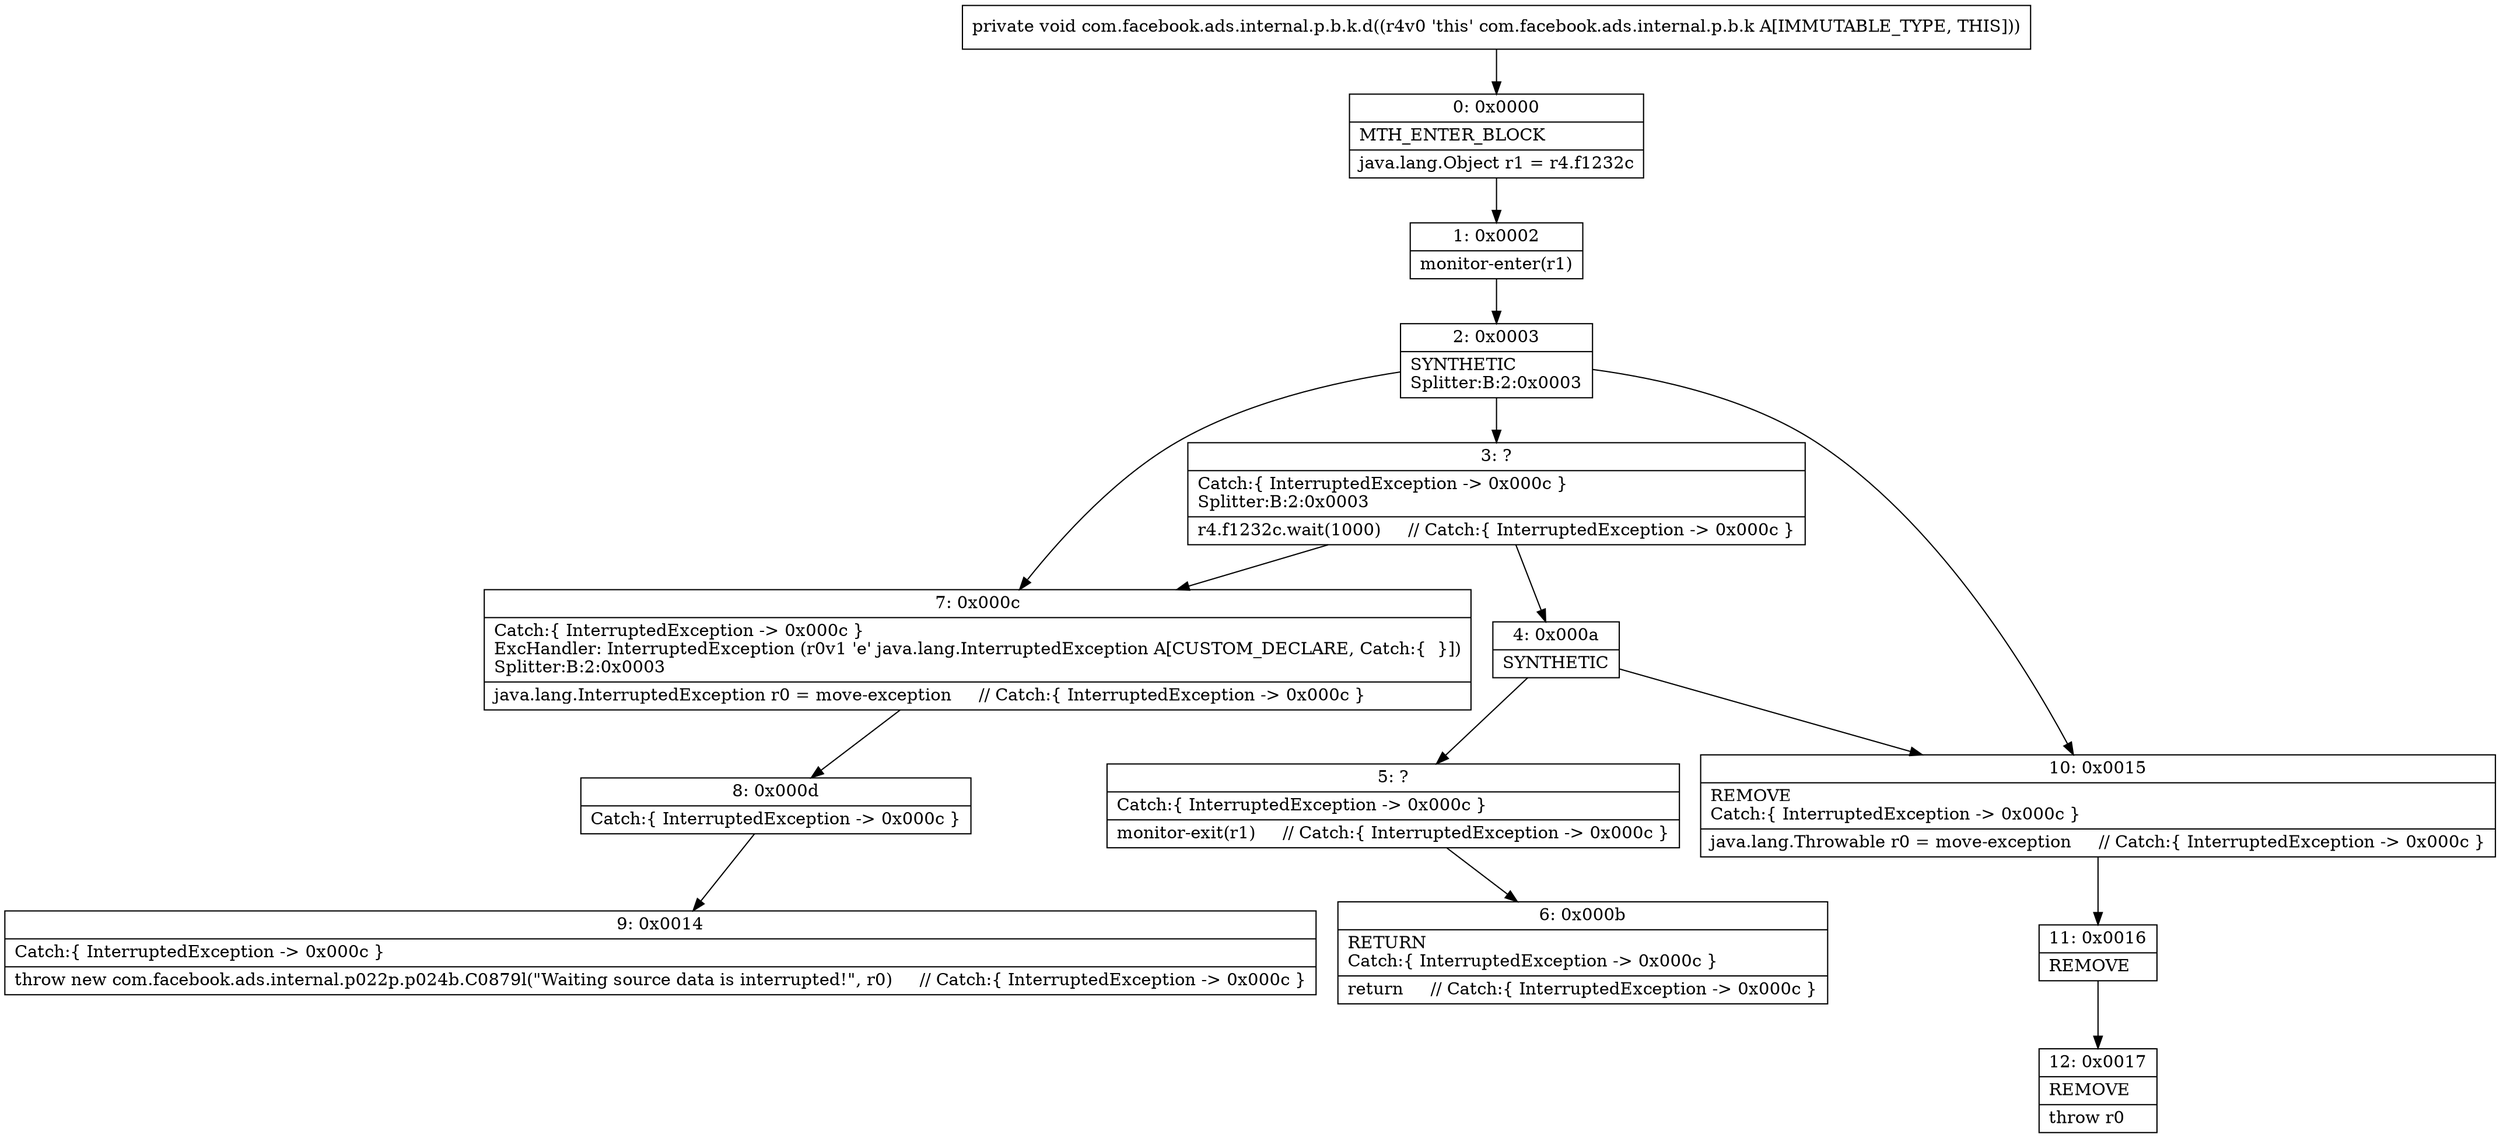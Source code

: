 digraph "CFG forcom.facebook.ads.internal.p.b.k.d()V" {
Node_0 [shape=record,label="{0\:\ 0x0000|MTH_ENTER_BLOCK\l|java.lang.Object r1 = r4.f1232c\l}"];
Node_1 [shape=record,label="{1\:\ 0x0002|monitor\-enter(r1)\l}"];
Node_2 [shape=record,label="{2\:\ 0x0003|SYNTHETIC\lSplitter:B:2:0x0003\l}"];
Node_3 [shape=record,label="{3\:\ ?|Catch:\{ InterruptedException \-\> 0x000c \}\lSplitter:B:2:0x0003\l|r4.f1232c.wait(1000)     \/\/ Catch:\{ InterruptedException \-\> 0x000c \}\l}"];
Node_4 [shape=record,label="{4\:\ 0x000a|SYNTHETIC\l}"];
Node_5 [shape=record,label="{5\:\ ?|Catch:\{ InterruptedException \-\> 0x000c \}\l|monitor\-exit(r1)     \/\/ Catch:\{ InterruptedException \-\> 0x000c \}\l}"];
Node_6 [shape=record,label="{6\:\ 0x000b|RETURN\lCatch:\{ InterruptedException \-\> 0x000c \}\l|return     \/\/ Catch:\{ InterruptedException \-\> 0x000c \}\l}"];
Node_7 [shape=record,label="{7\:\ 0x000c|Catch:\{ InterruptedException \-\> 0x000c \}\lExcHandler: InterruptedException (r0v1 'e' java.lang.InterruptedException A[CUSTOM_DECLARE, Catch:\{  \}])\lSplitter:B:2:0x0003\l|java.lang.InterruptedException r0 = move\-exception     \/\/ Catch:\{ InterruptedException \-\> 0x000c \}\l}"];
Node_8 [shape=record,label="{8\:\ 0x000d|Catch:\{ InterruptedException \-\> 0x000c \}\l}"];
Node_9 [shape=record,label="{9\:\ 0x0014|Catch:\{ InterruptedException \-\> 0x000c \}\l|throw new com.facebook.ads.internal.p022p.p024b.C0879l(\"Waiting source data is interrupted!\", r0)     \/\/ Catch:\{ InterruptedException \-\> 0x000c \}\l}"];
Node_10 [shape=record,label="{10\:\ 0x0015|REMOVE\lCatch:\{ InterruptedException \-\> 0x000c \}\l|java.lang.Throwable r0 = move\-exception     \/\/ Catch:\{ InterruptedException \-\> 0x000c \}\l}"];
Node_11 [shape=record,label="{11\:\ 0x0016|REMOVE\l}"];
Node_12 [shape=record,label="{12\:\ 0x0017|REMOVE\l|throw r0\l}"];
MethodNode[shape=record,label="{private void com.facebook.ads.internal.p.b.k.d((r4v0 'this' com.facebook.ads.internal.p.b.k A[IMMUTABLE_TYPE, THIS])) }"];
MethodNode -> Node_0;
Node_0 -> Node_1;
Node_1 -> Node_2;
Node_2 -> Node_3;
Node_2 -> Node_7;
Node_2 -> Node_10;
Node_3 -> Node_4;
Node_3 -> Node_7;
Node_4 -> Node_5;
Node_4 -> Node_10;
Node_5 -> Node_6;
Node_7 -> Node_8;
Node_8 -> Node_9;
Node_10 -> Node_11;
Node_11 -> Node_12;
}


